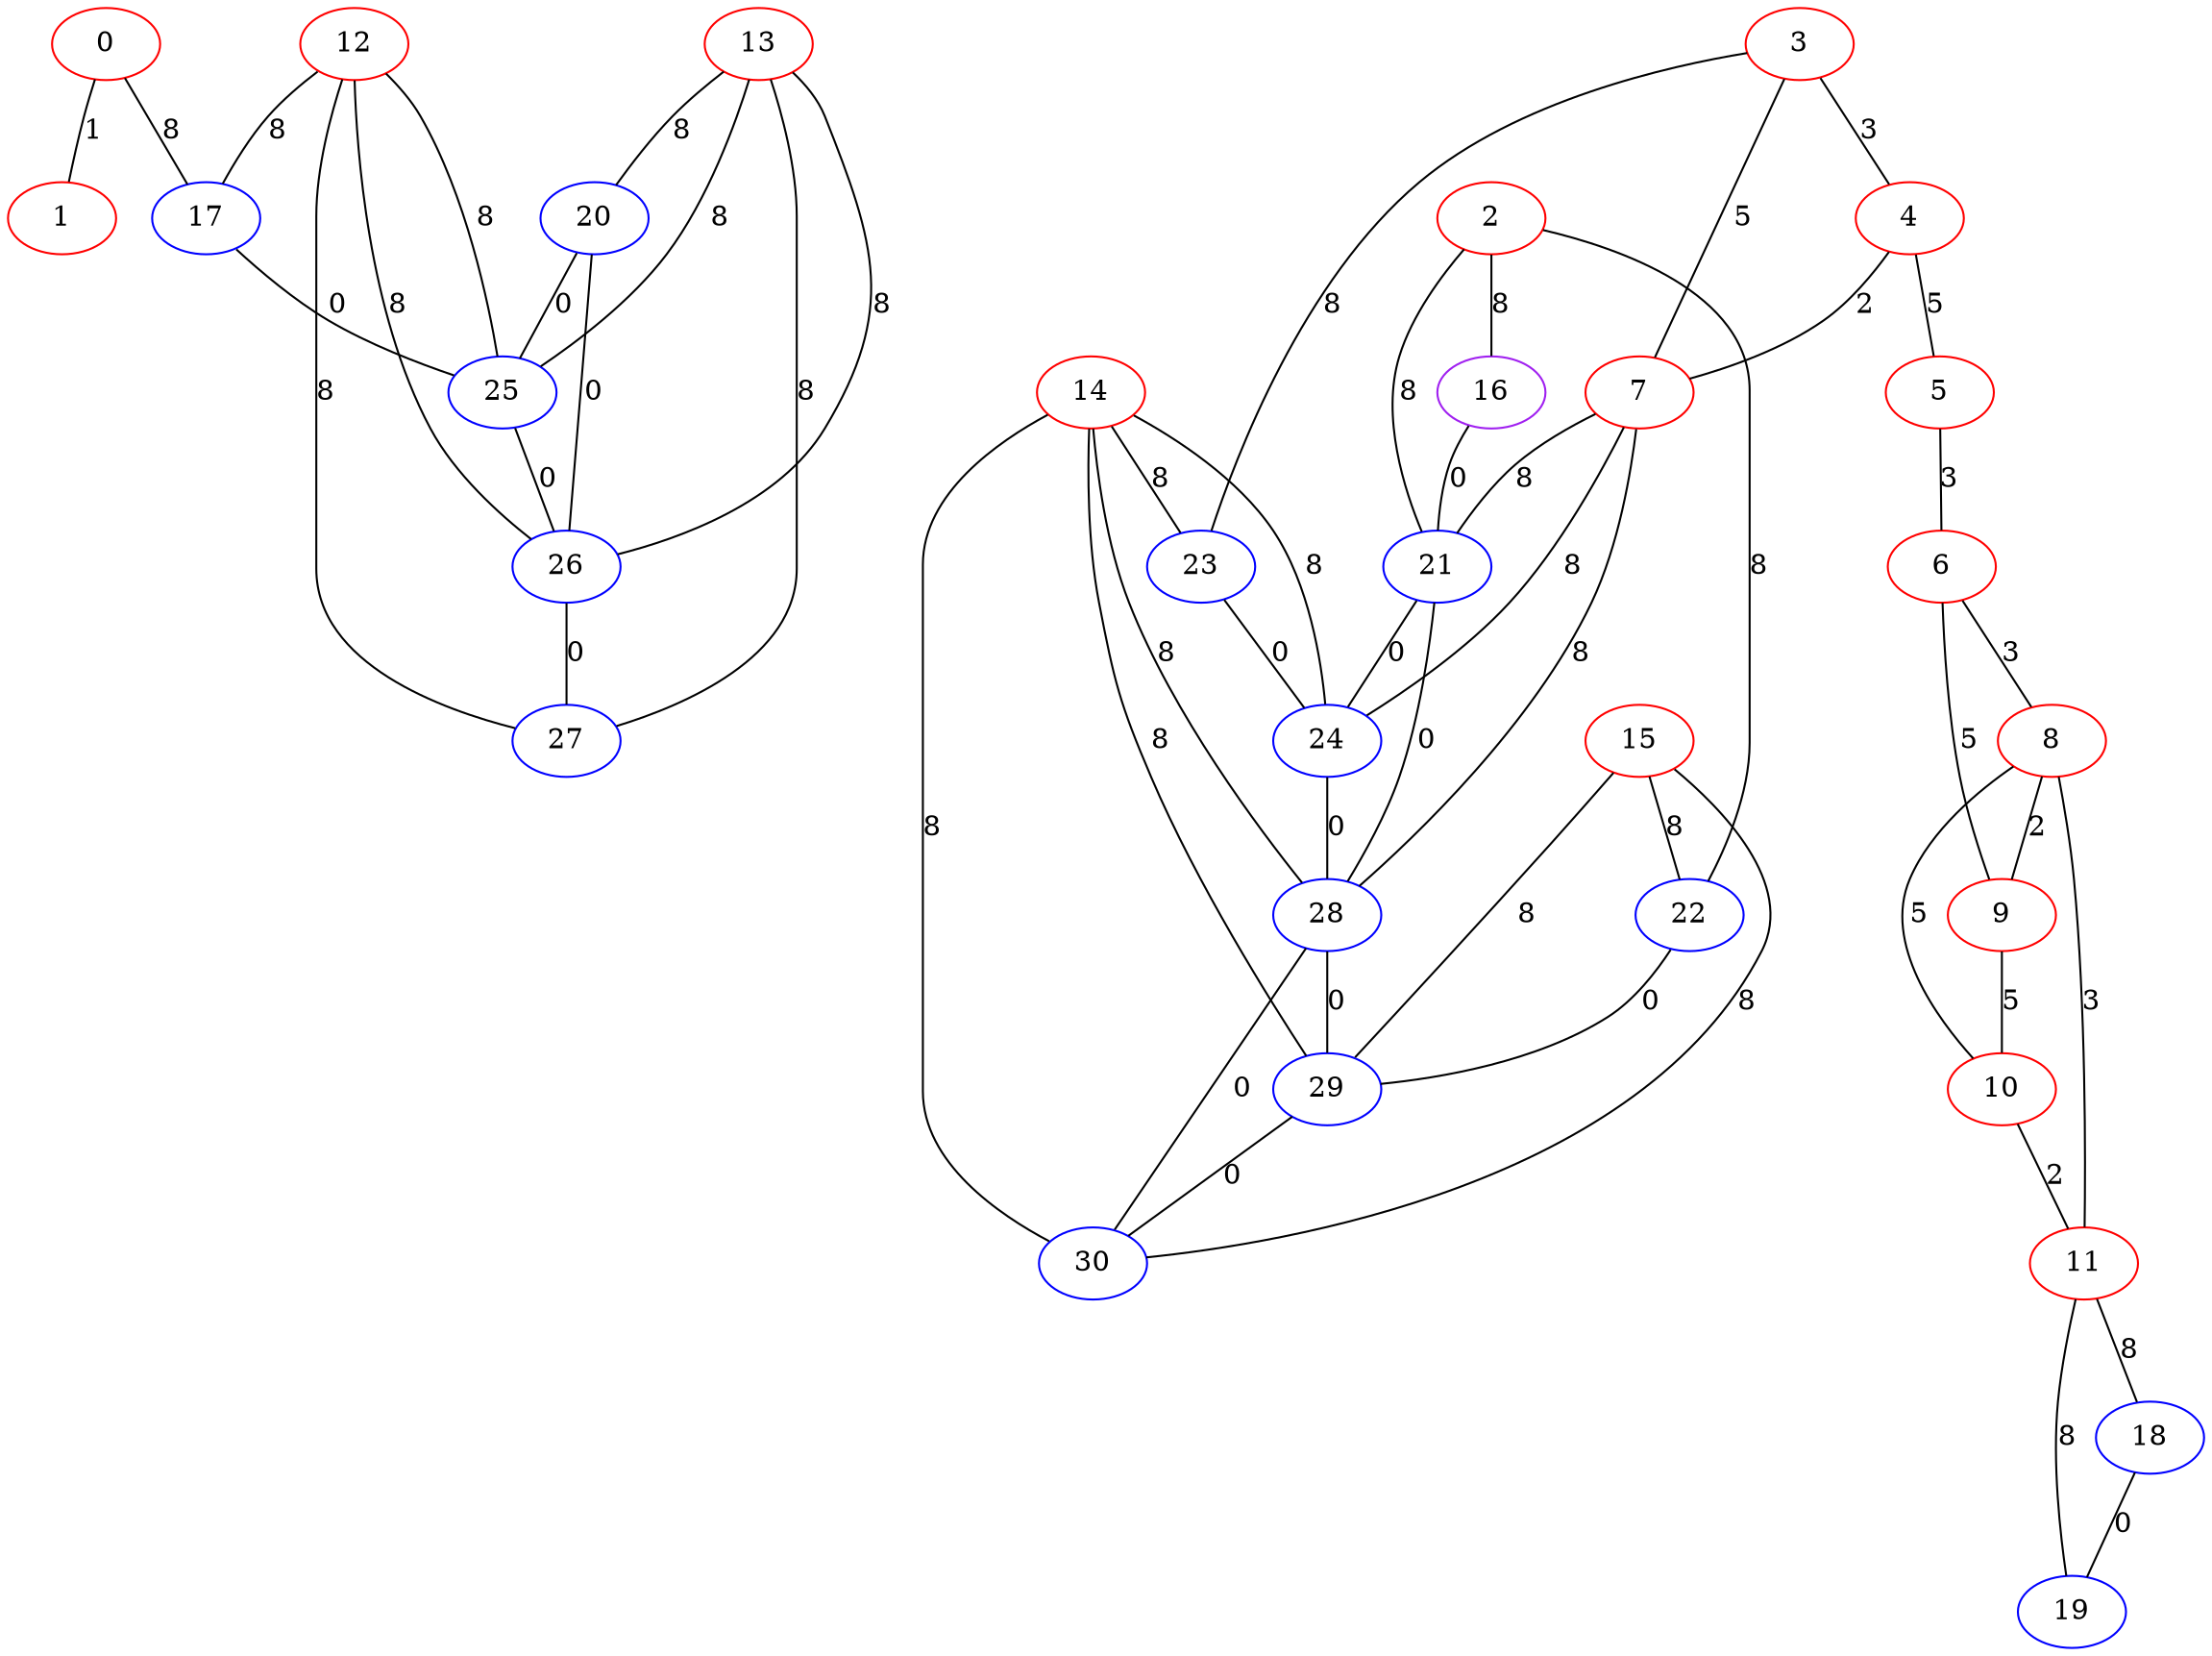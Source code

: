 graph "" {
0 [color=red, weight=1];
1 [color=red, weight=1];
2 [color=red, weight=1];
3 [color=red, weight=1];
4 [color=red, weight=1];
5 [color=red, weight=1];
6 [color=red, weight=1];
7 [color=red, weight=1];
8 [color=red, weight=1];
9 [color=red, weight=1];
10 [color=red, weight=1];
11 [color=red, weight=1];
12 [color=red, weight=1];
13 [color=red, weight=1];
14 [color=red, weight=1];
15 [color=red, weight=1];
16 [color=purple, weight=4];
17 [color=blue, weight=3];
18 [color=blue, weight=3];
19 [color=blue, weight=3];
20 [color=blue, weight=3];
21 [color=blue, weight=3];
22 [color=blue, weight=3];
23 [color=blue, weight=3];
24 [color=blue, weight=3];
25 [color=blue, weight=3];
26 [color=blue, weight=3];
27 [color=blue, weight=3];
28 [color=blue, weight=3];
29 [color=blue, weight=3];
30 [color=blue, weight=3];
0 -- 1  [key=0, label=1];
0 -- 17  [key=0, label=8];
2 -- 16  [key=0, label=8];
2 -- 21  [key=0, label=8];
2 -- 22  [key=0, label=8];
3 -- 23  [key=0, label=8];
3 -- 4  [key=0, label=3];
3 -- 7  [key=0, label=5];
4 -- 5  [key=0, label=5];
4 -- 7  [key=0, label=2];
5 -- 6  [key=0, label=3];
6 -- 8  [key=0, label=3];
6 -- 9  [key=0, label=5];
7 -- 24  [key=0, label=8];
7 -- 28  [key=0, label=8];
7 -- 21  [key=0, label=8];
8 -- 9  [key=0, label=2];
8 -- 10  [key=0, label=5];
8 -- 11  [key=0, label=3];
9 -- 10  [key=0, label=5];
10 -- 11  [key=0, label=2];
11 -- 19  [key=0, label=8];
11 -- 18  [key=0, label=8];
12 -- 17  [key=0, label=8];
12 -- 26  [key=0, label=8];
12 -- 27  [key=0, label=8];
12 -- 25  [key=0, label=8];
13 -- 25  [key=0, label=8];
13 -- 26  [key=0, label=8];
13 -- 27  [key=0, label=8];
13 -- 20  [key=0, label=8];
14 -- 24  [key=0, label=8];
14 -- 28  [key=0, label=8];
14 -- 29  [key=0, label=8];
14 -- 30  [key=0, label=8];
14 -- 23  [key=0, label=8];
15 -- 30  [key=0, label=8];
15 -- 29  [key=0, label=8];
15 -- 22  [key=0, label=8];
16 -- 21  [key=0, label=0];
17 -- 25  [key=0, label=0];
18 -- 19  [key=0, label=0];
20 -- 25  [key=0, label=0];
20 -- 26  [key=0, label=0];
21 -- 24  [key=0, label=0];
21 -- 28  [key=0, label=0];
22 -- 29  [key=0, label=0];
23 -- 24  [key=0, label=0];
24 -- 28  [key=0, label=0];
25 -- 26  [key=0, label=0];
26 -- 27  [key=0, label=0];
28 -- 29  [key=0, label=0];
28 -- 30  [key=0, label=0];
29 -- 30  [key=0, label=0];
}
